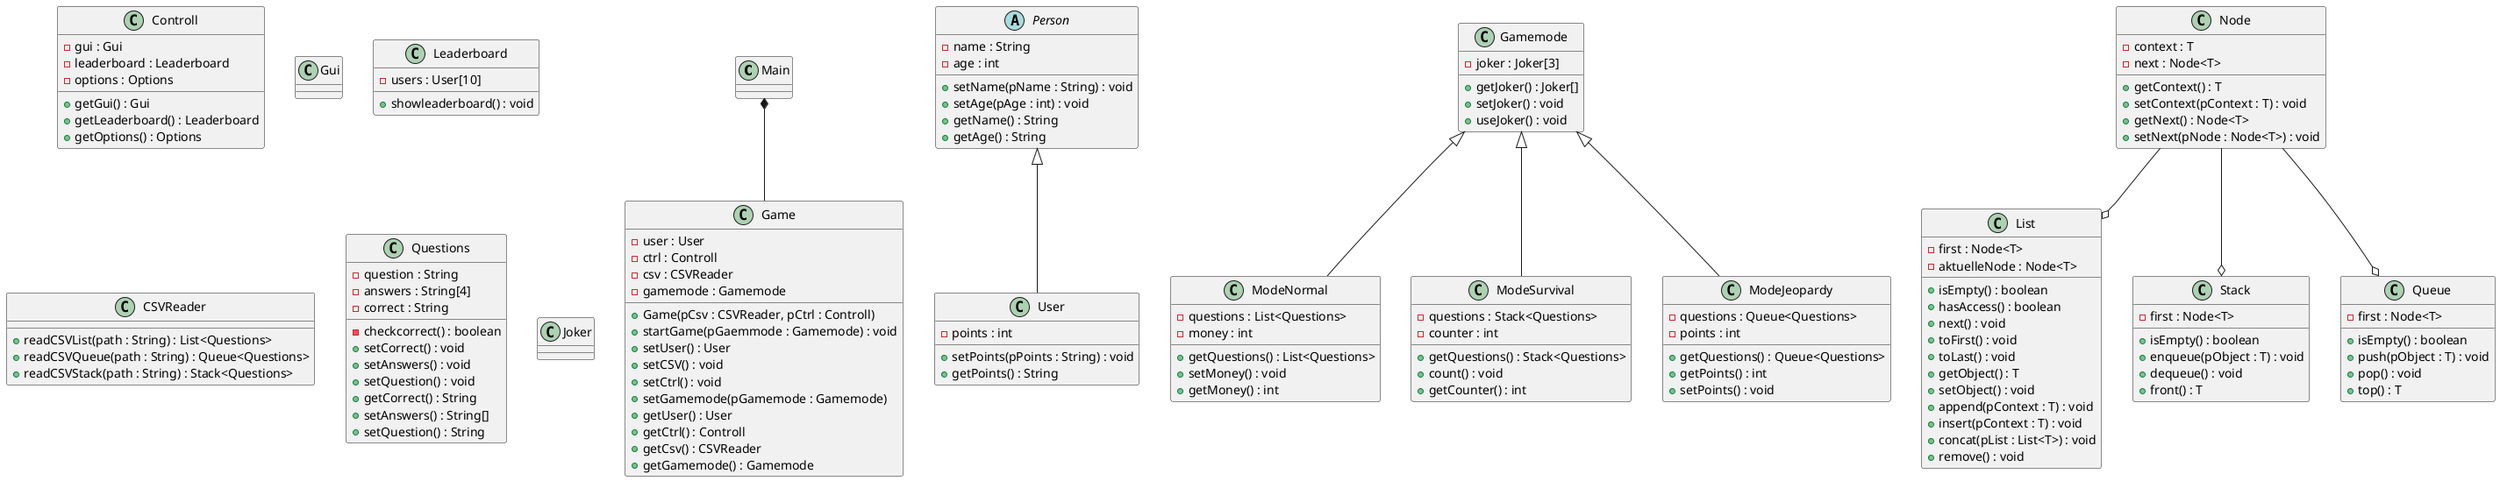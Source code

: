 @startuml
'https://plantuml.com/class-diagram

class Main

class Game{
- user : User
- ctrl : Controll
- csv : CSVReader
- gamemode : Gamemode


+ Game(pCsv : CSVReader, pCtrl : Controll)
+ startGame(pGaemmode : Gamemode) : void
+ setUser() : User
+ setCSV() : void
+ setCtrl() : void
+ setGamemode(pGamemode : Gamemode)
+ getUser() : User
+ getCtrl() : Controll
+ getCsv() : CSVReader
+ getGamemode() : Gamemode
}


class Controll{

- gui : Gui
- leaderboard : Leaderboard
- options : Options
+ getGui() : Gui
+ getLeaderboard() : Leaderboard
+ getOptions() : Options
}

class User{
- points : int

+ setPoints(pPoints : String) : void
+ getPoints() : String
}

abstract class Person{
- name : String
- age : int

+ setName(pName : String) : void
+ setAge(pAge : int) : void
+ getName() : String
+ getAge() : String
}

class Gui{

}

class Leaderboard{
- users : User[10]
+ showleaderboard() : void
 }

class CSVReader{
+ readCSVList(path : String) : List<Questions>
+ readCSVQueue(path : String) : Queue<Questions>
+ readCSVStack(path : String) : Stack<Questions>

}


class Questions{
- question : String
- answers : String[4]
- correct : String
- checkcorrect() : boolean
+ setCorrect() : void
+ setAnswers() : void
+ setQuestion() : void
+ getCorrect() : String
+ setAnswers() : String[]
+ setQuestion() : String
}


class Gamemode{
- joker : Joker[3]
+ getJoker() : Joker[]
+ setJoker() : void
+ useJoker() : void
}

class ModeNormal extends Gamemode{
- questions : List<Questions>
- money : int
+ getQuestions() : List<Questions>
+ setMoney() : void
+ getMoney() : int
}

class ModeSurvival extends Gamemode{
- questions : Stack<Questions>
- counter : int
+ getQuestions() : Stack<Questions>
+ count() : void
+ getCounter() : int
}

class ModeJeopardy extends Gamemode{
- questions : Queue<Questions>
- points : int
+ getQuestions() : Queue<Questions>
+ getPoints() : int
+ setPoints() : void
}

class Node{
- context : T
- next : Node<T>

+ getContext() : T
+ setContext(pContext : T) : void
+ getNext() : Node<T>
+ setNext(pNode : Node<T>) : void
}

class List{
- first : Node<T>
- aktuelleNode : Node<T>

+ isEmpty() : boolean
+ hasAccess() : boolean
+ next() : void
+ toFirst() : void
+ toLast() : void
+ getObject() : T
+ setObject() : void
+ append(pContext : T) : void
+ insert(pContext : T) : void
+ concat(pList : List<T>) : void
+ remove() : void
}

class Stack{
- first : Node<T>

+ isEmpty() : boolean
+ enqueue(pObject : T) : void
+ dequeue() : void
+ front() : T
}

class Queue{
- first : Node<T>

+ isEmpty() : boolean
+ push(pObject : T) : void
+ pop() : void
+ top() : T
}

class Joker{

}

Main *-- Game

Person <|-- User

Node --o Stack
Node --o Queue
Node --o List
@enduml